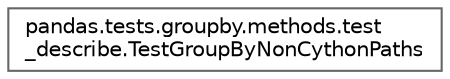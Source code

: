 digraph "Graphical Class Hierarchy"
{
 // LATEX_PDF_SIZE
  bgcolor="transparent";
  edge [fontname=Helvetica,fontsize=10,labelfontname=Helvetica,labelfontsize=10];
  node [fontname=Helvetica,fontsize=10,shape=box,height=0.2,width=0.4];
  rankdir="LR";
  Node0 [id="Node000000",label="pandas.tests.groupby.methods.test\l_describe.TestGroupByNonCythonPaths",height=0.2,width=0.4,color="grey40", fillcolor="white", style="filled",URL="$d3/d15/classpandas_1_1tests_1_1groupby_1_1methods_1_1test__describe_1_1TestGroupByNonCythonPaths.html",tooltip=" "];
}
